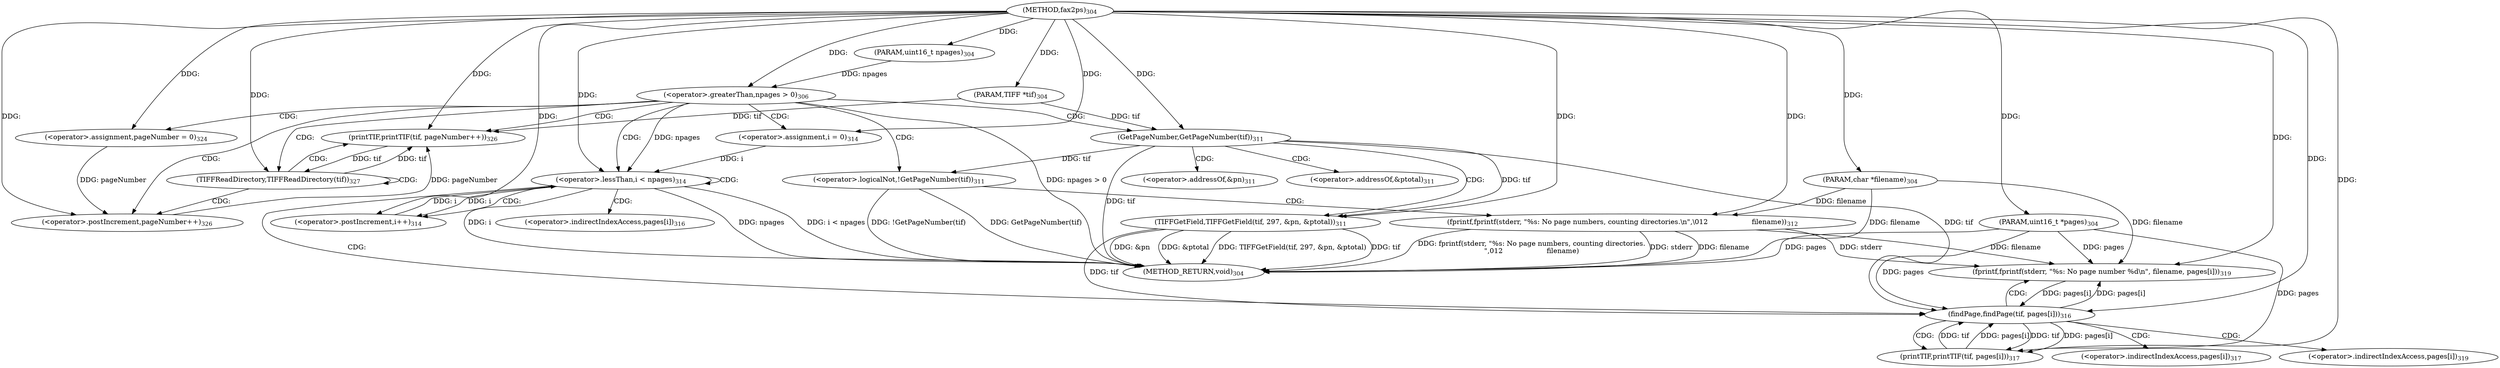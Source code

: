 digraph "fax2ps" {  
"10180" [label = <(METHOD,fax2ps)<SUB>304</SUB>> ]
"10256" [label = <(METHOD_RETURN,void)<SUB>304</SUB>> ]
"10181" [label = <(PARAM,TIFF *tif)<SUB>304</SUB>> ]
"10182" [label = <(PARAM,uint16_t npages)<SUB>304</SUB>> ]
"10183" [label = <(PARAM,uint16_t *pages)<SUB>304</SUB>> ]
"10184" [label = <(PARAM,char *filename)<SUB>304</SUB>> ]
"10187" [label = <(&lt;operator&gt;.greaterThan,npages &gt; 0)<SUB>306</SUB>> ]
"10195" [label = <(&lt;operator&gt;.logicalNot,!GetPageNumber(tif))<SUB>311</SUB>> ]
"10216" [label = <(&lt;operator&gt;.lessThan,i &lt; npages)<SUB>314</SUB>> ]
"10219" [label = <(&lt;operator&gt;.postIncrement,i++)<SUB>314</SUB>> ]
"10246" [label = <(&lt;operator&gt;.assignment,pageNumber = 0)<SUB>324</SUB>> ]
"10207" [label = <(fprintf,fprintf(stderr, &quot;%s: No page numbers, counting directories.\n&quot;,\012                    filename))<SUB>312</SUB>> ]
"10213" [label = <(&lt;operator&gt;.assignment,i = 0)<SUB>314</SUB>> ]
"10250" [label = <(printTIF,printTIF(tif, pageNumber++))<SUB>326</SUB>> ]
"10254" [label = <(TIFFReadDirectory,TIFFReadDirectory(tif))<SUB>327</SUB>> ]
"10196" [label = <(GetPageNumber,GetPageNumber(tif))<SUB>311</SUB>> ]
"10223" [label = <(findPage,findPage(tif, pages[i]))<SUB>316</SUB>> ]
"10199" [label = <(TIFFGetField,TIFFGetField(tif, 297, &amp;pn, &amp;ptotal))<SUB>311</SUB>> ]
"10229" [label = <(printTIF,printTIF(tif, pages[i]))<SUB>317</SUB>> ]
"10252" [label = <(&lt;operator&gt;.postIncrement,pageNumber++)<SUB>326</SUB>> ]
"10236" [label = <(fprintf,fprintf(stderr, &quot;%s: No page number %d\n&quot;, filename, pages[i]))<SUB>319</SUB>> ]
"10225" [label = <(&lt;operator&gt;.indirectIndexAccess,pages[i])<SUB>316</SUB>> ]
"10202" [label = <(&lt;operator&gt;.addressOf,&amp;pn)<SUB>311</SUB>> ]
"10204" [label = <(&lt;operator&gt;.addressOf,&amp;ptotal)<SUB>311</SUB>> ]
"10231" [label = <(&lt;operator&gt;.indirectIndexAccess,pages[i])<SUB>317</SUB>> ]
"10240" [label = <(&lt;operator&gt;.indirectIndexAccess,pages[i])<SUB>319</SUB>> ]
  "10183" -> "10256"  [ label = "DDG: pages"] 
  "10184" -> "10256"  [ label = "DDG: filename"] 
  "10187" -> "10256"  [ label = "DDG: npages &gt; 0"] 
  "10196" -> "10256"  [ label = "DDG: tif"] 
  "10195" -> "10256"  [ label = "DDG: GetPageNumber(tif)"] 
  "10199" -> "10256"  [ label = "DDG: tif"] 
  "10199" -> "10256"  [ label = "DDG: &amp;pn"] 
  "10199" -> "10256"  [ label = "DDG: &amp;ptotal"] 
  "10199" -> "10256"  [ label = "DDG: TIFFGetField(tif, 297, &amp;pn, &amp;ptotal)"] 
  "10195" -> "10256"  [ label = "DDG: !GetPageNumber(tif)"] 
  "10207" -> "10256"  [ label = "DDG: stderr"] 
  "10207" -> "10256"  [ label = "DDG: filename"] 
  "10207" -> "10256"  [ label = "DDG: fprintf(stderr, &quot;%s: No page numbers, counting directories.\n&quot;,\012                    filename)"] 
  "10216" -> "10256"  [ label = "DDG: i"] 
  "10216" -> "10256"  [ label = "DDG: npages"] 
  "10216" -> "10256"  [ label = "DDG: i &lt; npages"] 
  "10180" -> "10181"  [ label = "DDG: "] 
  "10180" -> "10182"  [ label = "DDG: "] 
  "10180" -> "10183"  [ label = "DDG: "] 
  "10180" -> "10184"  [ label = "DDG: "] 
  "10182" -> "10187"  [ label = "DDG: npages"] 
  "10180" -> "10187"  [ label = "DDG: "] 
  "10180" -> "10246"  [ label = "DDG: "] 
  "10196" -> "10195"  [ label = "DDG: tif"] 
  "10180" -> "10213"  [ label = "DDG: "] 
  "10213" -> "10216"  [ label = "DDG: i"] 
  "10219" -> "10216"  [ label = "DDG: i"] 
  "10180" -> "10216"  [ label = "DDG: "] 
  "10187" -> "10216"  [ label = "DDG: npages"] 
  "10216" -> "10219"  [ label = "DDG: i"] 
  "10180" -> "10219"  [ label = "DDG: "] 
  "10181" -> "10196"  [ label = "DDG: tif"] 
  "10180" -> "10196"  [ label = "DDG: "] 
  "10180" -> "10207"  [ label = "DDG: "] 
  "10184" -> "10207"  [ label = "DDG: filename"] 
  "10254" -> "10250"  [ label = "DDG: tif"] 
  "10181" -> "10250"  [ label = "DDG: tif"] 
  "10180" -> "10250"  [ label = "DDG: "] 
  "10252" -> "10250"  [ label = "DDG: pageNumber"] 
  "10250" -> "10254"  [ label = "DDG: tif"] 
  "10180" -> "10254"  [ label = "DDG: "] 
  "10196" -> "10223"  [ label = "DDG: tif"] 
  "10199" -> "10223"  [ label = "DDG: tif"] 
  "10229" -> "10223"  [ label = "DDG: tif"] 
  "10180" -> "10223"  [ label = "DDG: "] 
  "10236" -> "10223"  [ label = "DDG: pages[i]"] 
  "10229" -> "10223"  [ label = "DDG: pages[i]"] 
  "10183" -> "10223"  [ label = "DDG: pages"] 
  "10246" -> "10252"  [ label = "DDG: pageNumber"] 
  "10180" -> "10252"  [ label = "DDG: "] 
  "10196" -> "10199"  [ label = "DDG: tif"] 
  "10180" -> "10199"  [ label = "DDG: "] 
  "10223" -> "10229"  [ label = "DDG: tif"] 
  "10180" -> "10229"  [ label = "DDG: "] 
  "10223" -> "10229"  [ label = "DDG: pages[i]"] 
  "10183" -> "10229"  [ label = "DDG: pages"] 
  "10207" -> "10236"  [ label = "DDG: stderr"] 
  "10180" -> "10236"  [ label = "DDG: "] 
  "10207" -> "10236"  [ label = "DDG: filename"] 
  "10184" -> "10236"  [ label = "DDG: filename"] 
  "10223" -> "10236"  [ label = "DDG: pages[i]"] 
  "10183" -> "10236"  [ label = "DDG: pages"] 
  "10187" -> "10246"  [ label = "CDG: "] 
  "10187" -> "10254"  [ label = "CDG: "] 
  "10187" -> "10216"  [ label = "CDG: "] 
  "10187" -> "10195"  [ label = "CDG: "] 
  "10187" -> "10213"  [ label = "CDG: "] 
  "10187" -> "10252"  [ label = "CDG: "] 
  "10187" -> "10196"  [ label = "CDG: "] 
  "10187" -> "10250"  [ label = "CDG: "] 
  "10195" -> "10207"  [ label = "CDG: "] 
  "10216" -> "10219"  [ label = "CDG: "] 
  "10216" -> "10216"  [ label = "CDG: "] 
  "10216" -> "10223"  [ label = "CDG: "] 
  "10216" -> "10225"  [ label = "CDG: "] 
  "10196" -> "10199"  [ label = "CDG: "] 
  "10196" -> "10204"  [ label = "CDG: "] 
  "10196" -> "10202"  [ label = "CDG: "] 
  "10254" -> "10254"  [ label = "CDG: "] 
  "10254" -> "10252"  [ label = "CDG: "] 
  "10254" -> "10250"  [ label = "CDG: "] 
  "10223" -> "10236"  [ label = "CDG: "] 
  "10223" -> "10229"  [ label = "CDG: "] 
  "10223" -> "10240"  [ label = "CDG: "] 
  "10223" -> "10231"  [ label = "CDG: "] 
}

